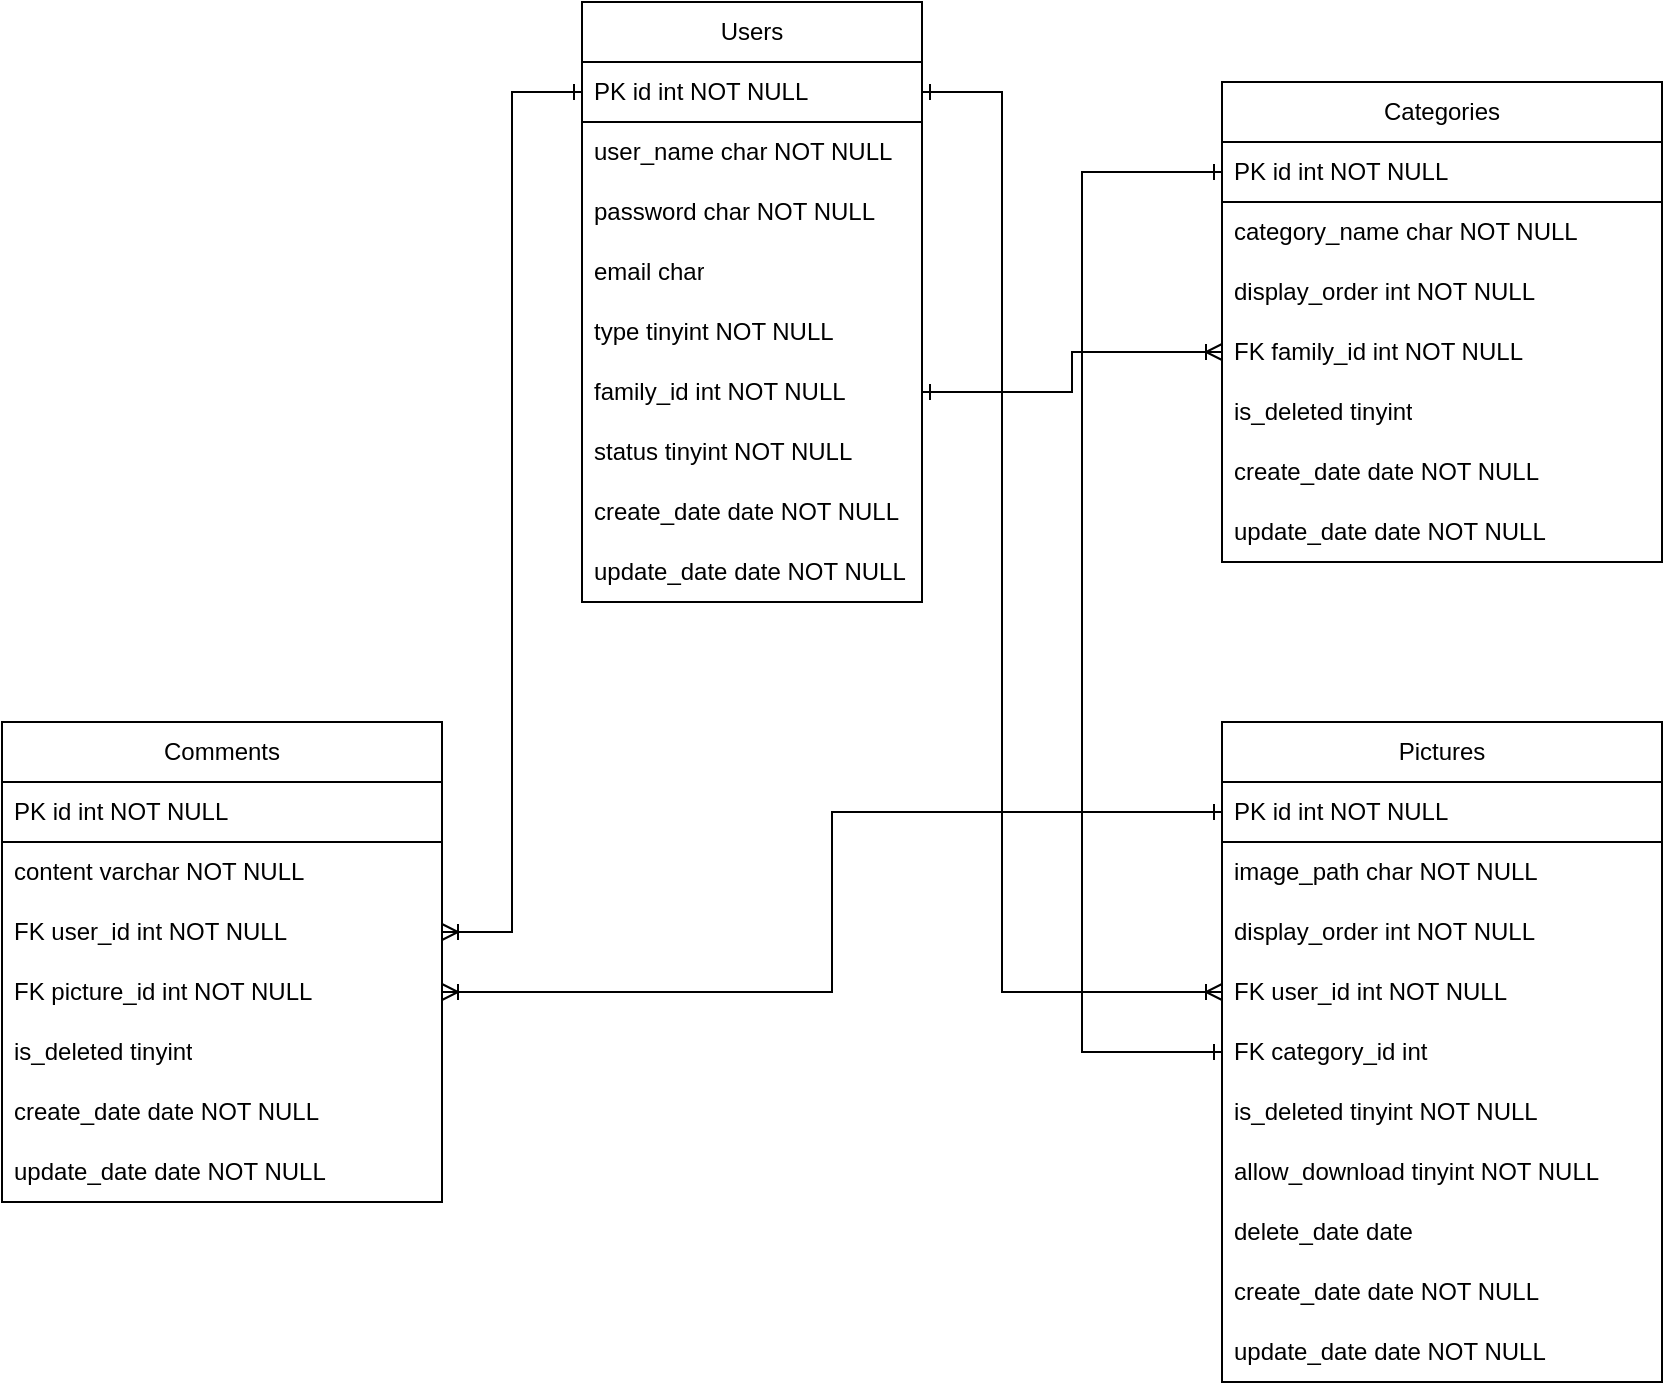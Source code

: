 <mxfile version="25.0.3">
  <diagram id="R2lEEEUBdFMjLlhIrx00" name="Page-1">
    <mxGraphModel dx="987" dy="572" grid="1" gridSize="10" guides="1" tooltips="1" connect="1" arrows="1" fold="1" page="1" pageScale="1" pageWidth="850" pageHeight="1100" math="0" shadow="0" extFonts="Permanent Marker^https://fonts.googleapis.com/css?family=Permanent+Marker">
      <root>
        <mxCell id="0" />
        <mxCell id="1" parent="0" />
        <mxCell id="FsMtNn5ixCMnYKYL0buF-2" value="Users" style="swimlane;fontStyle=0;childLayout=stackLayout;horizontal=1;startSize=30;horizontalStack=0;resizeParent=1;resizeParentMax=0;resizeLast=0;collapsible=1;marginBottom=0;whiteSpace=wrap;html=1;" vertex="1" parent="1">
          <mxGeometry x="300" y="40" width="170" height="300" as="geometry" />
        </mxCell>
        <mxCell id="FsMtNn5ixCMnYKYL0buF-3" value="PK id int NOT NULL" style="text;strokeColor=default;fillColor=none;align=left;verticalAlign=middle;spacingLeft=4;spacingRight=4;overflow=hidden;points=[[0,0.5],[1,0.5]];portConstraint=eastwest;rotatable=0;whiteSpace=wrap;html=1;" vertex="1" parent="FsMtNn5ixCMnYKYL0buF-2">
          <mxGeometry y="30" width="170" height="30" as="geometry" />
        </mxCell>
        <mxCell id="FsMtNn5ixCMnYKYL0buF-7" value="user_name char NOT NULL" style="text;strokeColor=none;fillColor=none;align=left;verticalAlign=middle;spacingLeft=4;spacingRight=4;overflow=hidden;points=[[0,0.5],[1,0.5]];portConstraint=eastwest;rotatable=0;whiteSpace=wrap;html=1;" vertex="1" parent="FsMtNn5ixCMnYKYL0buF-2">
          <mxGeometry y="60" width="170" height="30" as="geometry" />
        </mxCell>
        <mxCell id="FsMtNn5ixCMnYKYL0buF-6" value="password char NOT NULL" style="text;strokeColor=none;fillColor=none;align=left;verticalAlign=middle;spacingLeft=4;spacingRight=4;overflow=hidden;points=[[0,0.5],[1,0.5]];portConstraint=eastwest;rotatable=0;whiteSpace=wrap;html=1;" vertex="1" parent="FsMtNn5ixCMnYKYL0buF-2">
          <mxGeometry y="90" width="170" height="30" as="geometry" />
        </mxCell>
        <mxCell id="FsMtNn5ixCMnYKYL0buF-8" value="email char" style="text;strokeColor=none;fillColor=none;align=left;verticalAlign=middle;spacingLeft=4;spacingRight=4;overflow=hidden;points=[[0,0.5],[1,0.5]];portConstraint=eastwest;rotatable=0;whiteSpace=wrap;html=1;" vertex="1" parent="FsMtNn5ixCMnYKYL0buF-2">
          <mxGeometry y="120" width="170" height="30" as="geometry" />
        </mxCell>
        <mxCell id="FsMtNn5ixCMnYKYL0buF-12" value="type tinyint NOT NULL" style="text;strokeColor=none;fillColor=none;align=left;verticalAlign=middle;spacingLeft=4;spacingRight=4;overflow=hidden;points=[[0,0.5],[1,0.5]];portConstraint=eastwest;rotatable=0;whiteSpace=wrap;html=1;" vertex="1" parent="FsMtNn5ixCMnYKYL0buF-2">
          <mxGeometry y="150" width="170" height="30" as="geometry" />
        </mxCell>
        <mxCell id="FsMtNn5ixCMnYKYL0buF-11" value="family_id int NOT NULL" style="text;strokeColor=none;fillColor=none;align=left;verticalAlign=middle;spacingLeft=4;spacingRight=4;overflow=hidden;points=[[0,0.5],[1,0.5]];portConstraint=eastwest;rotatable=0;whiteSpace=wrap;html=1;" vertex="1" parent="FsMtNn5ixCMnYKYL0buF-2">
          <mxGeometry y="180" width="170" height="30" as="geometry" />
        </mxCell>
        <mxCell id="FsMtNn5ixCMnYKYL0buF-10" value="status tinyint NOT NULL" style="text;strokeColor=none;fillColor=none;align=left;verticalAlign=middle;spacingLeft=4;spacingRight=4;overflow=hidden;points=[[0,0.5],[1,0.5]];portConstraint=eastwest;rotatable=0;whiteSpace=wrap;html=1;" vertex="1" parent="FsMtNn5ixCMnYKYL0buF-2">
          <mxGeometry y="210" width="170" height="30" as="geometry" />
        </mxCell>
        <mxCell id="FsMtNn5ixCMnYKYL0buF-9" value="create_date date NOT NULL" style="text;strokeColor=none;fillColor=none;align=left;verticalAlign=middle;spacingLeft=4;spacingRight=4;overflow=hidden;points=[[0,0.5],[1,0.5]];portConstraint=eastwest;rotatable=0;whiteSpace=wrap;html=1;" vertex="1" parent="FsMtNn5ixCMnYKYL0buF-2">
          <mxGeometry y="240" width="170" height="30" as="geometry" />
        </mxCell>
        <mxCell id="FsMtNn5ixCMnYKYL0buF-4" value="update_date date NOT NULL" style="text;strokeColor=none;fillColor=none;align=left;verticalAlign=middle;spacingLeft=4;spacingRight=4;overflow=hidden;points=[[0,0.5],[1,0.5]];portConstraint=eastwest;rotatable=0;whiteSpace=wrap;html=1;" vertex="1" parent="FsMtNn5ixCMnYKYL0buF-2">
          <mxGeometry y="270" width="170" height="30" as="geometry" />
        </mxCell>
        <mxCell id="FsMtNn5ixCMnYKYL0buF-13" value="Categories" style="swimlane;fontStyle=0;childLayout=stackLayout;horizontal=1;startSize=30;horizontalStack=0;resizeParent=1;resizeParentMax=0;resizeLast=0;collapsible=1;marginBottom=0;whiteSpace=wrap;html=1;" vertex="1" parent="1">
          <mxGeometry x="620" y="80" width="220" height="240" as="geometry" />
        </mxCell>
        <mxCell id="FsMtNn5ixCMnYKYL0buF-14" value="PK id int NOT NULL" style="text;strokeColor=default;fillColor=none;align=left;verticalAlign=middle;spacingLeft=4;spacingRight=4;overflow=hidden;points=[[0,0.5],[1,0.5]];portConstraint=eastwest;rotatable=0;whiteSpace=wrap;html=1;" vertex="1" parent="FsMtNn5ixCMnYKYL0buF-13">
          <mxGeometry y="30" width="220" height="30" as="geometry" />
        </mxCell>
        <mxCell id="FsMtNn5ixCMnYKYL0buF-15" value="category_name char NOT NULL" style="text;strokeColor=none;fillColor=none;align=left;verticalAlign=middle;spacingLeft=4;spacingRight=4;overflow=hidden;points=[[0,0.5],[1,0.5]];portConstraint=eastwest;rotatable=0;whiteSpace=wrap;html=1;" vertex="1" parent="FsMtNn5ixCMnYKYL0buF-13">
          <mxGeometry y="60" width="220" height="30" as="geometry" />
        </mxCell>
        <mxCell id="FsMtNn5ixCMnYKYL0buF-16" value="display_order int NOT NULL" style="text;strokeColor=none;fillColor=none;align=left;verticalAlign=middle;spacingLeft=4;spacingRight=4;overflow=hidden;points=[[0,0.5],[1,0.5]];portConstraint=eastwest;rotatable=0;whiteSpace=wrap;html=1;" vertex="1" parent="FsMtNn5ixCMnYKYL0buF-13">
          <mxGeometry y="90" width="220" height="30" as="geometry" />
        </mxCell>
        <mxCell id="FsMtNn5ixCMnYKYL0buF-17" value="FK family_id int NOT NULL" style="text;strokeColor=none;fillColor=none;align=left;verticalAlign=middle;spacingLeft=4;spacingRight=4;overflow=hidden;points=[[0,0.5],[1,0.5]];portConstraint=eastwest;rotatable=0;whiteSpace=wrap;html=1;" vertex="1" parent="FsMtNn5ixCMnYKYL0buF-13">
          <mxGeometry y="120" width="220" height="30" as="geometry" />
        </mxCell>
        <mxCell id="FsMtNn5ixCMnYKYL0buF-18" value="is_deleted tinyint" style="text;strokeColor=none;fillColor=none;align=left;verticalAlign=middle;spacingLeft=4;spacingRight=4;overflow=hidden;points=[[0,0.5],[1,0.5]];portConstraint=eastwest;rotatable=0;whiteSpace=wrap;html=1;" vertex="1" parent="FsMtNn5ixCMnYKYL0buF-13">
          <mxGeometry y="150" width="220" height="30" as="geometry" />
        </mxCell>
        <mxCell id="FsMtNn5ixCMnYKYL0buF-21" value="create_date date NOT NULL" style="text;strokeColor=none;fillColor=none;align=left;verticalAlign=middle;spacingLeft=4;spacingRight=4;overflow=hidden;points=[[0,0.5],[1,0.5]];portConstraint=eastwest;rotatable=0;whiteSpace=wrap;html=1;" vertex="1" parent="FsMtNn5ixCMnYKYL0buF-13">
          <mxGeometry y="180" width="220" height="30" as="geometry" />
        </mxCell>
        <mxCell id="FsMtNn5ixCMnYKYL0buF-22" value="update_date date NOT NULL" style="text;strokeColor=none;fillColor=none;align=left;verticalAlign=middle;spacingLeft=4;spacingRight=4;overflow=hidden;points=[[0,0.5],[1,0.5]];portConstraint=eastwest;rotatable=0;whiteSpace=wrap;html=1;" vertex="1" parent="FsMtNn5ixCMnYKYL0buF-13">
          <mxGeometry y="210" width="220" height="30" as="geometry" />
        </mxCell>
        <mxCell id="FsMtNn5ixCMnYKYL0buF-23" style="edgeStyle=orthogonalEdgeStyle;rounded=0;orthogonalLoop=1;jettySize=auto;html=1;exitX=1;exitY=0.5;exitDx=0;exitDy=0;entryX=0;entryY=0.5;entryDx=0;entryDy=0;endArrow=ERoneToMany;endFill=0;startArrow=ERone;startFill=0;" edge="1" parent="1" source="FsMtNn5ixCMnYKYL0buF-11" target="FsMtNn5ixCMnYKYL0buF-17">
          <mxGeometry relative="1" as="geometry" />
        </mxCell>
        <mxCell id="FsMtNn5ixCMnYKYL0buF-24" value="Pictures" style="swimlane;fontStyle=0;childLayout=stackLayout;horizontal=1;startSize=30;horizontalStack=0;resizeParent=1;resizeParentMax=0;resizeLast=0;collapsible=1;marginBottom=0;whiteSpace=wrap;html=1;" vertex="1" parent="1">
          <mxGeometry x="620" y="400" width="220" height="330" as="geometry" />
        </mxCell>
        <mxCell id="FsMtNn5ixCMnYKYL0buF-25" value="PK id int NOT NULL" style="text;strokeColor=default;fillColor=none;align=left;verticalAlign=middle;spacingLeft=4;spacingRight=4;overflow=hidden;points=[[0,0.5],[1,0.5]];portConstraint=eastwest;rotatable=0;whiteSpace=wrap;html=1;" vertex="1" parent="FsMtNn5ixCMnYKYL0buF-24">
          <mxGeometry y="30" width="220" height="30" as="geometry" />
        </mxCell>
        <mxCell id="FsMtNn5ixCMnYKYL0buF-26" value="image_path char NOT NULL" style="text;strokeColor=none;fillColor=none;align=left;verticalAlign=middle;spacingLeft=4;spacingRight=4;overflow=hidden;points=[[0,0.5],[1,0.5]];portConstraint=eastwest;rotatable=0;whiteSpace=wrap;html=1;" vertex="1" parent="FsMtNn5ixCMnYKYL0buF-24">
          <mxGeometry y="60" width="220" height="30" as="geometry" />
        </mxCell>
        <mxCell id="FsMtNn5ixCMnYKYL0buF-27" value="display_order int NOT NULL" style="text;strokeColor=none;fillColor=none;align=left;verticalAlign=middle;spacingLeft=4;spacingRight=4;overflow=hidden;points=[[0,0.5],[1,0.5]];portConstraint=eastwest;rotatable=0;whiteSpace=wrap;html=1;" vertex="1" parent="FsMtNn5ixCMnYKYL0buF-24">
          <mxGeometry y="90" width="220" height="30" as="geometry" />
        </mxCell>
        <mxCell id="FsMtNn5ixCMnYKYL0buF-28" value="FK user_id int NOT NULL" style="text;strokeColor=none;fillColor=none;align=left;verticalAlign=middle;spacingLeft=4;spacingRight=4;overflow=hidden;points=[[0,0.5],[1,0.5]];portConstraint=eastwest;rotatable=0;whiteSpace=wrap;html=1;" vertex="1" parent="FsMtNn5ixCMnYKYL0buF-24">
          <mxGeometry y="120" width="220" height="30" as="geometry" />
        </mxCell>
        <mxCell id="FsMtNn5ixCMnYKYL0buF-36" value="FK category_id int" style="text;strokeColor=none;fillColor=none;align=left;verticalAlign=middle;spacingLeft=4;spacingRight=4;overflow=hidden;points=[[0,0.5],[1,0.5]];portConstraint=eastwest;rotatable=0;whiteSpace=wrap;html=1;" vertex="1" parent="FsMtNn5ixCMnYKYL0buF-24">
          <mxGeometry y="150" width="220" height="30" as="geometry" />
        </mxCell>
        <mxCell id="FsMtNn5ixCMnYKYL0buF-32" value="is_deleted tinyint NOT NULL" style="text;strokeColor=none;fillColor=none;align=left;verticalAlign=middle;spacingLeft=4;spacingRight=4;overflow=hidden;points=[[0,0.5],[1,0.5]];portConstraint=eastwest;rotatable=0;whiteSpace=wrap;html=1;" vertex="1" parent="FsMtNn5ixCMnYKYL0buF-24">
          <mxGeometry y="180" width="220" height="30" as="geometry" />
        </mxCell>
        <mxCell id="FsMtNn5ixCMnYKYL0buF-34" value="allow_download&amp;nbsp;tinyint NOT NULL" style="text;strokeColor=none;fillColor=none;align=left;verticalAlign=middle;spacingLeft=4;spacingRight=4;overflow=hidden;points=[[0,0.5],[1,0.5]];portConstraint=eastwest;rotatable=0;whiteSpace=wrap;html=1;" vertex="1" parent="FsMtNn5ixCMnYKYL0buF-24">
          <mxGeometry y="210" width="220" height="30" as="geometry" />
        </mxCell>
        <mxCell id="FsMtNn5ixCMnYKYL0buF-29" value="delete_date date" style="text;strokeColor=none;fillColor=none;align=left;verticalAlign=middle;spacingLeft=4;spacingRight=4;overflow=hidden;points=[[0,0.5],[1,0.5]];portConstraint=eastwest;rotatable=0;whiteSpace=wrap;html=1;" vertex="1" parent="FsMtNn5ixCMnYKYL0buF-24">
          <mxGeometry y="240" width="220" height="30" as="geometry" />
        </mxCell>
        <mxCell id="FsMtNn5ixCMnYKYL0buF-30" value="create_date date NOT NULL" style="text;strokeColor=none;fillColor=none;align=left;verticalAlign=middle;spacingLeft=4;spacingRight=4;overflow=hidden;points=[[0,0.5],[1,0.5]];portConstraint=eastwest;rotatable=0;whiteSpace=wrap;html=1;" vertex="1" parent="FsMtNn5ixCMnYKYL0buF-24">
          <mxGeometry y="270" width="220" height="30" as="geometry" />
        </mxCell>
        <mxCell id="FsMtNn5ixCMnYKYL0buF-31" value="update_date date NOT NULL" style="text;strokeColor=none;fillColor=none;align=left;verticalAlign=middle;spacingLeft=4;spacingRight=4;overflow=hidden;points=[[0,0.5],[1,0.5]];portConstraint=eastwest;rotatable=0;whiteSpace=wrap;html=1;" vertex="1" parent="FsMtNn5ixCMnYKYL0buF-24">
          <mxGeometry y="300" width="220" height="30" as="geometry" />
        </mxCell>
        <mxCell id="FsMtNn5ixCMnYKYL0buF-33" style="edgeStyle=orthogonalEdgeStyle;rounded=0;orthogonalLoop=1;jettySize=auto;html=1;exitX=1;exitY=0.5;exitDx=0;exitDy=0;entryX=0;entryY=0.5;entryDx=0;entryDy=0;endArrow=ERoneToMany;endFill=0;startArrow=ERone;startFill=0;" edge="1" parent="1" source="FsMtNn5ixCMnYKYL0buF-3" target="FsMtNn5ixCMnYKYL0buF-28">
          <mxGeometry relative="1" as="geometry">
            <mxPoint x="490" y="285" as="sourcePoint" />
            <mxPoint x="590" y="225" as="targetPoint" />
            <Array as="points">
              <mxPoint x="510" y="85" />
              <mxPoint x="510" y="535" />
            </Array>
          </mxGeometry>
        </mxCell>
        <mxCell id="FsMtNn5ixCMnYKYL0buF-37" style="edgeStyle=orthogonalEdgeStyle;rounded=0;orthogonalLoop=1;jettySize=auto;html=1;exitX=0;exitY=0.5;exitDx=0;exitDy=0;entryX=0;entryY=0.5;entryDx=0;entryDy=0;endArrow=ERone;endFill=0;startArrow=ERone;startFill=0;" edge="1" parent="1" source="FsMtNn5ixCMnYKYL0buF-14" target="FsMtNn5ixCMnYKYL0buF-36">
          <mxGeometry relative="1" as="geometry">
            <mxPoint x="480" y="95" as="sourcePoint" />
            <mxPoint x="590" y="585" as="targetPoint" />
            <Array as="points">
              <mxPoint x="550" y="125" />
              <mxPoint x="550" y="565" />
            </Array>
          </mxGeometry>
        </mxCell>
        <mxCell id="FsMtNn5ixCMnYKYL0buF-38" value="Comments" style="swimlane;fontStyle=0;childLayout=stackLayout;horizontal=1;startSize=30;horizontalStack=0;resizeParent=1;resizeParentMax=0;resizeLast=0;collapsible=1;marginBottom=0;whiteSpace=wrap;html=1;" vertex="1" parent="1">
          <mxGeometry x="10" y="400" width="220" height="240" as="geometry" />
        </mxCell>
        <mxCell id="FsMtNn5ixCMnYKYL0buF-39" value="PK id int NOT NULL" style="text;strokeColor=default;fillColor=none;align=left;verticalAlign=middle;spacingLeft=4;spacingRight=4;overflow=hidden;points=[[0,0.5],[1,0.5]];portConstraint=eastwest;rotatable=0;whiteSpace=wrap;html=1;" vertex="1" parent="FsMtNn5ixCMnYKYL0buF-38">
          <mxGeometry y="30" width="220" height="30" as="geometry" />
        </mxCell>
        <mxCell id="FsMtNn5ixCMnYKYL0buF-40" value="content varchar NOT NULL" style="text;strokeColor=none;fillColor=none;align=left;verticalAlign=middle;spacingLeft=4;spacingRight=4;overflow=hidden;points=[[0,0.5],[1,0.5]];portConstraint=eastwest;rotatable=0;whiteSpace=wrap;html=1;" vertex="1" parent="FsMtNn5ixCMnYKYL0buF-38">
          <mxGeometry y="60" width="220" height="30" as="geometry" />
        </mxCell>
        <mxCell id="FsMtNn5ixCMnYKYL0buF-46" value="FK user_id int NOT NULL" style="text;strokeColor=none;fillColor=none;align=left;verticalAlign=middle;spacingLeft=4;spacingRight=4;overflow=hidden;points=[[0,0.5],[1,0.5]];portConstraint=eastwest;rotatable=0;whiteSpace=wrap;html=1;" vertex="1" parent="FsMtNn5ixCMnYKYL0buF-38">
          <mxGeometry y="90" width="220" height="30" as="geometry" />
        </mxCell>
        <mxCell id="FsMtNn5ixCMnYKYL0buF-42" value="FK picture_id int NOT NULL" style="text;strokeColor=none;fillColor=none;align=left;verticalAlign=middle;spacingLeft=4;spacingRight=4;overflow=hidden;points=[[0,0.5],[1,0.5]];portConstraint=eastwest;rotatable=0;whiteSpace=wrap;html=1;" vertex="1" parent="FsMtNn5ixCMnYKYL0buF-38">
          <mxGeometry y="120" width="220" height="30" as="geometry" />
        </mxCell>
        <mxCell id="FsMtNn5ixCMnYKYL0buF-43" value="is_deleted tinyint" style="text;strokeColor=none;fillColor=none;align=left;verticalAlign=middle;spacingLeft=4;spacingRight=4;overflow=hidden;points=[[0,0.5],[1,0.5]];portConstraint=eastwest;rotatable=0;whiteSpace=wrap;html=1;" vertex="1" parent="FsMtNn5ixCMnYKYL0buF-38">
          <mxGeometry y="150" width="220" height="30" as="geometry" />
        </mxCell>
        <mxCell id="FsMtNn5ixCMnYKYL0buF-44" value="create_date date NOT NULL" style="text;strokeColor=none;fillColor=none;align=left;verticalAlign=middle;spacingLeft=4;spacingRight=4;overflow=hidden;points=[[0,0.5],[1,0.5]];portConstraint=eastwest;rotatable=0;whiteSpace=wrap;html=1;" vertex="1" parent="FsMtNn5ixCMnYKYL0buF-38">
          <mxGeometry y="180" width="220" height="30" as="geometry" />
        </mxCell>
        <mxCell id="FsMtNn5ixCMnYKYL0buF-45" value="update_date date NOT NULL" style="text;strokeColor=none;fillColor=none;align=left;verticalAlign=middle;spacingLeft=4;spacingRight=4;overflow=hidden;points=[[0,0.5],[1,0.5]];portConstraint=eastwest;rotatable=0;whiteSpace=wrap;html=1;" vertex="1" parent="FsMtNn5ixCMnYKYL0buF-38">
          <mxGeometry y="210" width="220" height="30" as="geometry" />
        </mxCell>
        <mxCell id="FsMtNn5ixCMnYKYL0buF-47" style="edgeStyle=orthogonalEdgeStyle;rounded=0;orthogonalLoop=1;jettySize=auto;html=1;entryX=0;entryY=0.5;entryDx=0;entryDy=0;endArrow=ERone;endFill=0;startArrow=ERoneToMany;startFill=0;exitX=1;exitY=0.5;exitDx=0;exitDy=0;" edge="1" parent="1" source="FsMtNn5ixCMnYKYL0buF-42" target="FsMtNn5ixCMnYKYL0buF-25">
          <mxGeometry relative="1" as="geometry">
            <mxPoint x="350" y="550" as="sourcePoint" />
            <mxPoint x="460" y="470" as="targetPoint" />
          </mxGeometry>
        </mxCell>
        <mxCell id="FsMtNn5ixCMnYKYL0buF-48" style="edgeStyle=orthogonalEdgeStyle;rounded=0;orthogonalLoop=1;jettySize=auto;html=1;entryX=0;entryY=0.5;entryDx=0;entryDy=0;endArrow=ERone;endFill=0;startArrow=ERoneToMany;startFill=0;exitX=1;exitY=0.5;exitDx=0;exitDy=0;" edge="1" parent="1" source="FsMtNn5ixCMnYKYL0buF-46" target="FsMtNn5ixCMnYKYL0buF-3">
          <mxGeometry relative="1" as="geometry">
            <mxPoint x="260" y="500" as="sourcePoint" />
            <mxPoint x="580" y="450" as="targetPoint" />
          </mxGeometry>
        </mxCell>
      </root>
    </mxGraphModel>
  </diagram>
</mxfile>
